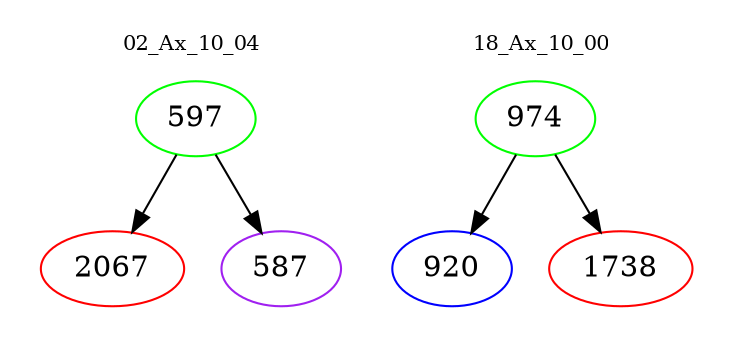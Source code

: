 digraph{
subgraph cluster_0 {
color = white
label = "02_Ax_10_04";
fontsize=10;
T0_597 [label="597", color="green"]
T0_597 -> T0_2067 [color="black"]
T0_2067 [label="2067", color="red"]
T0_597 -> T0_587 [color="black"]
T0_587 [label="587", color="purple"]
}
subgraph cluster_1 {
color = white
label = "18_Ax_10_00";
fontsize=10;
T1_974 [label="974", color="green"]
T1_974 -> T1_920 [color="black"]
T1_920 [label="920", color="blue"]
T1_974 -> T1_1738 [color="black"]
T1_1738 [label="1738", color="red"]
}
}
